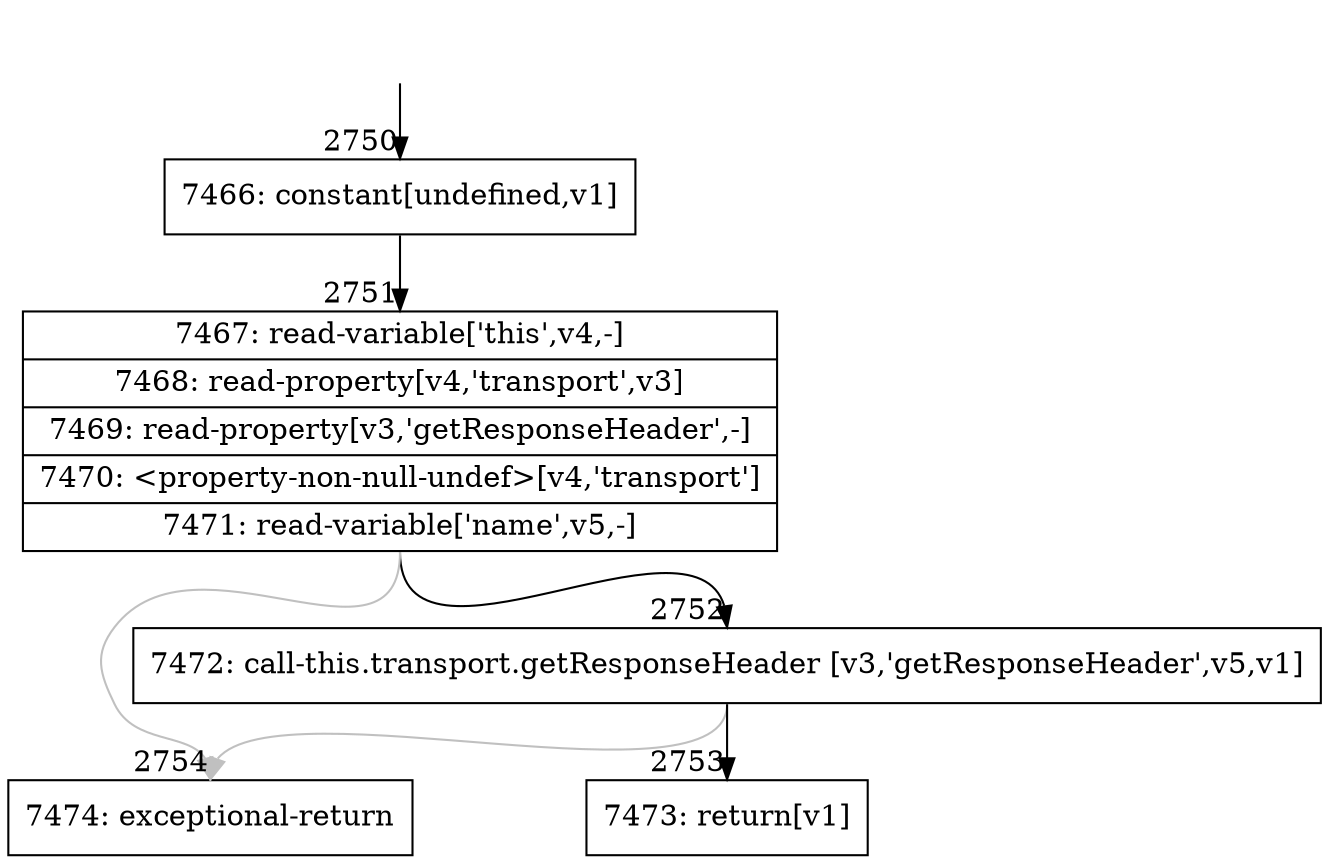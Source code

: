 digraph {
rankdir="TD"
BB_entry247[shape=none,label=""];
BB_entry247 -> BB2750 [tailport=s, headport=n, headlabel="    2750"]
BB2750 [shape=record label="{7466: constant[undefined,v1]}" ] 
BB2750 -> BB2751 [tailport=s, headport=n, headlabel="      2751"]
BB2751 [shape=record label="{7467: read-variable['this',v4,-]|7468: read-property[v4,'transport',v3]|7469: read-property[v3,'getResponseHeader',-]|7470: \<property-non-null-undef\>[v4,'transport']|7471: read-variable['name',v5,-]}" ] 
BB2751 -> BB2752 [tailport=s, headport=n, headlabel="      2752"]
BB2751 -> BB2754 [tailport=s, headport=n, color=gray, headlabel="      2754"]
BB2752 [shape=record label="{7472: call-this.transport.getResponseHeader [v3,'getResponseHeader',v5,v1]}" ] 
BB2752 -> BB2753 [tailport=s, headport=n, headlabel="      2753"]
BB2752 -> BB2754 [tailport=s, headport=n, color=gray]
BB2753 [shape=record label="{7473: return[v1]}" ] 
BB2754 [shape=record label="{7474: exceptional-return}" ] 
//#$~ 1924
}
